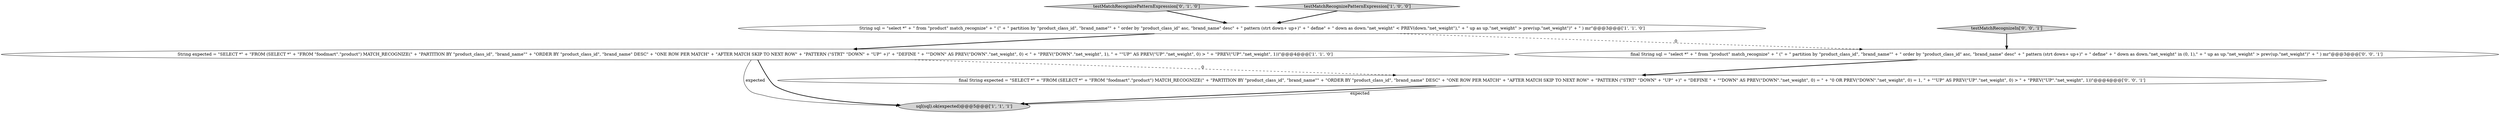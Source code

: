 digraph {
6 [style = filled, label = "final String sql = \"select *\" + \" from \"product\" match_recognize\" + \" (\" + \" partition by \"product_class_id\", \"brand_name\"\" + \" order by \"product_class_id\" asc, \"brand_name\" desc\" + \" pattern (strt down+ up+)\" + \" define\" + \" down as down.\"net_weight\" in (0, 1),\" + \" up as up.\"net_weight\" > prev(up.\"net_weight\")\" + \" ) mr\"@@@3@@@['0', '0', '1']", fillcolor = white, shape = ellipse image = "AAA0AAABBB3BBB"];
2 [style = filled, label = "String expected = \"SELECT *\" + \"FROM (SELECT *\" + \"FROM \"foodmart\".\"product\") MATCH_RECOGNIZE(\" + \"PARTITION BY \"product_class_id\", \"brand_name\"\" + \"ORDER BY \"product_class_id\", \"brand_name\" DESC\" + \"ONE ROW PER MATCH\" + \"AFTER MATCH SKIP TO NEXT ROW\" + \"PATTERN (\"STRT\" \"DOWN\" + \"UP\" +)\" + \"DEFINE \" + \"\"DOWN\" AS PREV(\"DOWN\".\"net_weight\", 0) < \" + \"PREV(\"DOWN\".\"net_weight\", 1), \" + \"\"UP\" AS PREV(\"UP\".\"net_weight\", 0) > \" + \"PREV(\"UP\".\"net_weight\", 1))\"@@@4@@@['1', '1', '0']", fillcolor = white, shape = ellipse image = "AAA0AAABBB1BBB"];
4 [style = filled, label = "testMatchRecognizePatternExpression['0', '1', '0']", fillcolor = lightgray, shape = diamond image = "AAA0AAABBB2BBB"];
7 [style = filled, label = "final String expected = \"SELECT *\" + \"FROM (SELECT *\" + \"FROM \"foodmart\".\"product\") MATCH_RECOGNIZE(\" + \"PARTITION BY \"product_class_id\", \"brand_name\"\" + \"ORDER BY \"product_class_id\", \"brand_name\" DESC\" + \"ONE ROW PER MATCH\" + \"AFTER MATCH SKIP TO NEXT ROW\" + \"PATTERN (\"STRT\" \"DOWN\" + \"UP\" +)\" + \"DEFINE \" + \"\"DOWN\" AS PREV(\"DOWN\".\"net_weight\", 0) = \" + \"0 OR PREV(\"DOWN\".\"net_weight\", 0) = 1, \" + \"\"UP\" AS PREV(\"UP\".\"net_weight\", 0) > \" + \"PREV(\"UP\".\"net_weight\", 1))\"@@@4@@@['0', '0', '1']", fillcolor = white, shape = ellipse image = "AAA0AAABBB3BBB"];
0 [style = filled, label = "sql(sql).ok(expected)@@@5@@@['1', '1', '1']", fillcolor = lightgray, shape = ellipse image = "AAA0AAABBB1BBB"];
5 [style = filled, label = "testMatchRecognizeIn['0', '0', '1']", fillcolor = lightgray, shape = diamond image = "AAA0AAABBB3BBB"];
1 [style = filled, label = "testMatchRecognizePatternExpression['1', '0', '0']", fillcolor = lightgray, shape = diamond image = "AAA0AAABBB1BBB"];
3 [style = filled, label = "String sql = \"select *\" + \" from \"product\" match_recognize\" + \" (\" + \" partition by \"product_class_id\", \"brand_name\"\" + \" order by \"product_class_id\" asc, \"brand_name\" desc\" + \" pattern (strt down+ up+)\" + \" define\" + \" down as down.\"net_weight\" < PREV(down.\"net_weight\"),\" + \" up as up.\"net_weight\" > prev(up.\"net_weight\")\" + \" ) mr\"@@@3@@@['1', '1', '0']", fillcolor = white, shape = ellipse image = "AAA0AAABBB1BBB"];
1->3 [style = bold, label=""];
2->0 [style = solid, label="expected"];
4->3 [style = bold, label=""];
2->0 [style = bold, label=""];
7->0 [style = bold, label=""];
3->6 [style = dashed, label="0"];
5->6 [style = bold, label=""];
6->7 [style = bold, label=""];
3->2 [style = bold, label=""];
2->7 [style = dashed, label="0"];
7->0 [style = solid, label="expected"];
}
